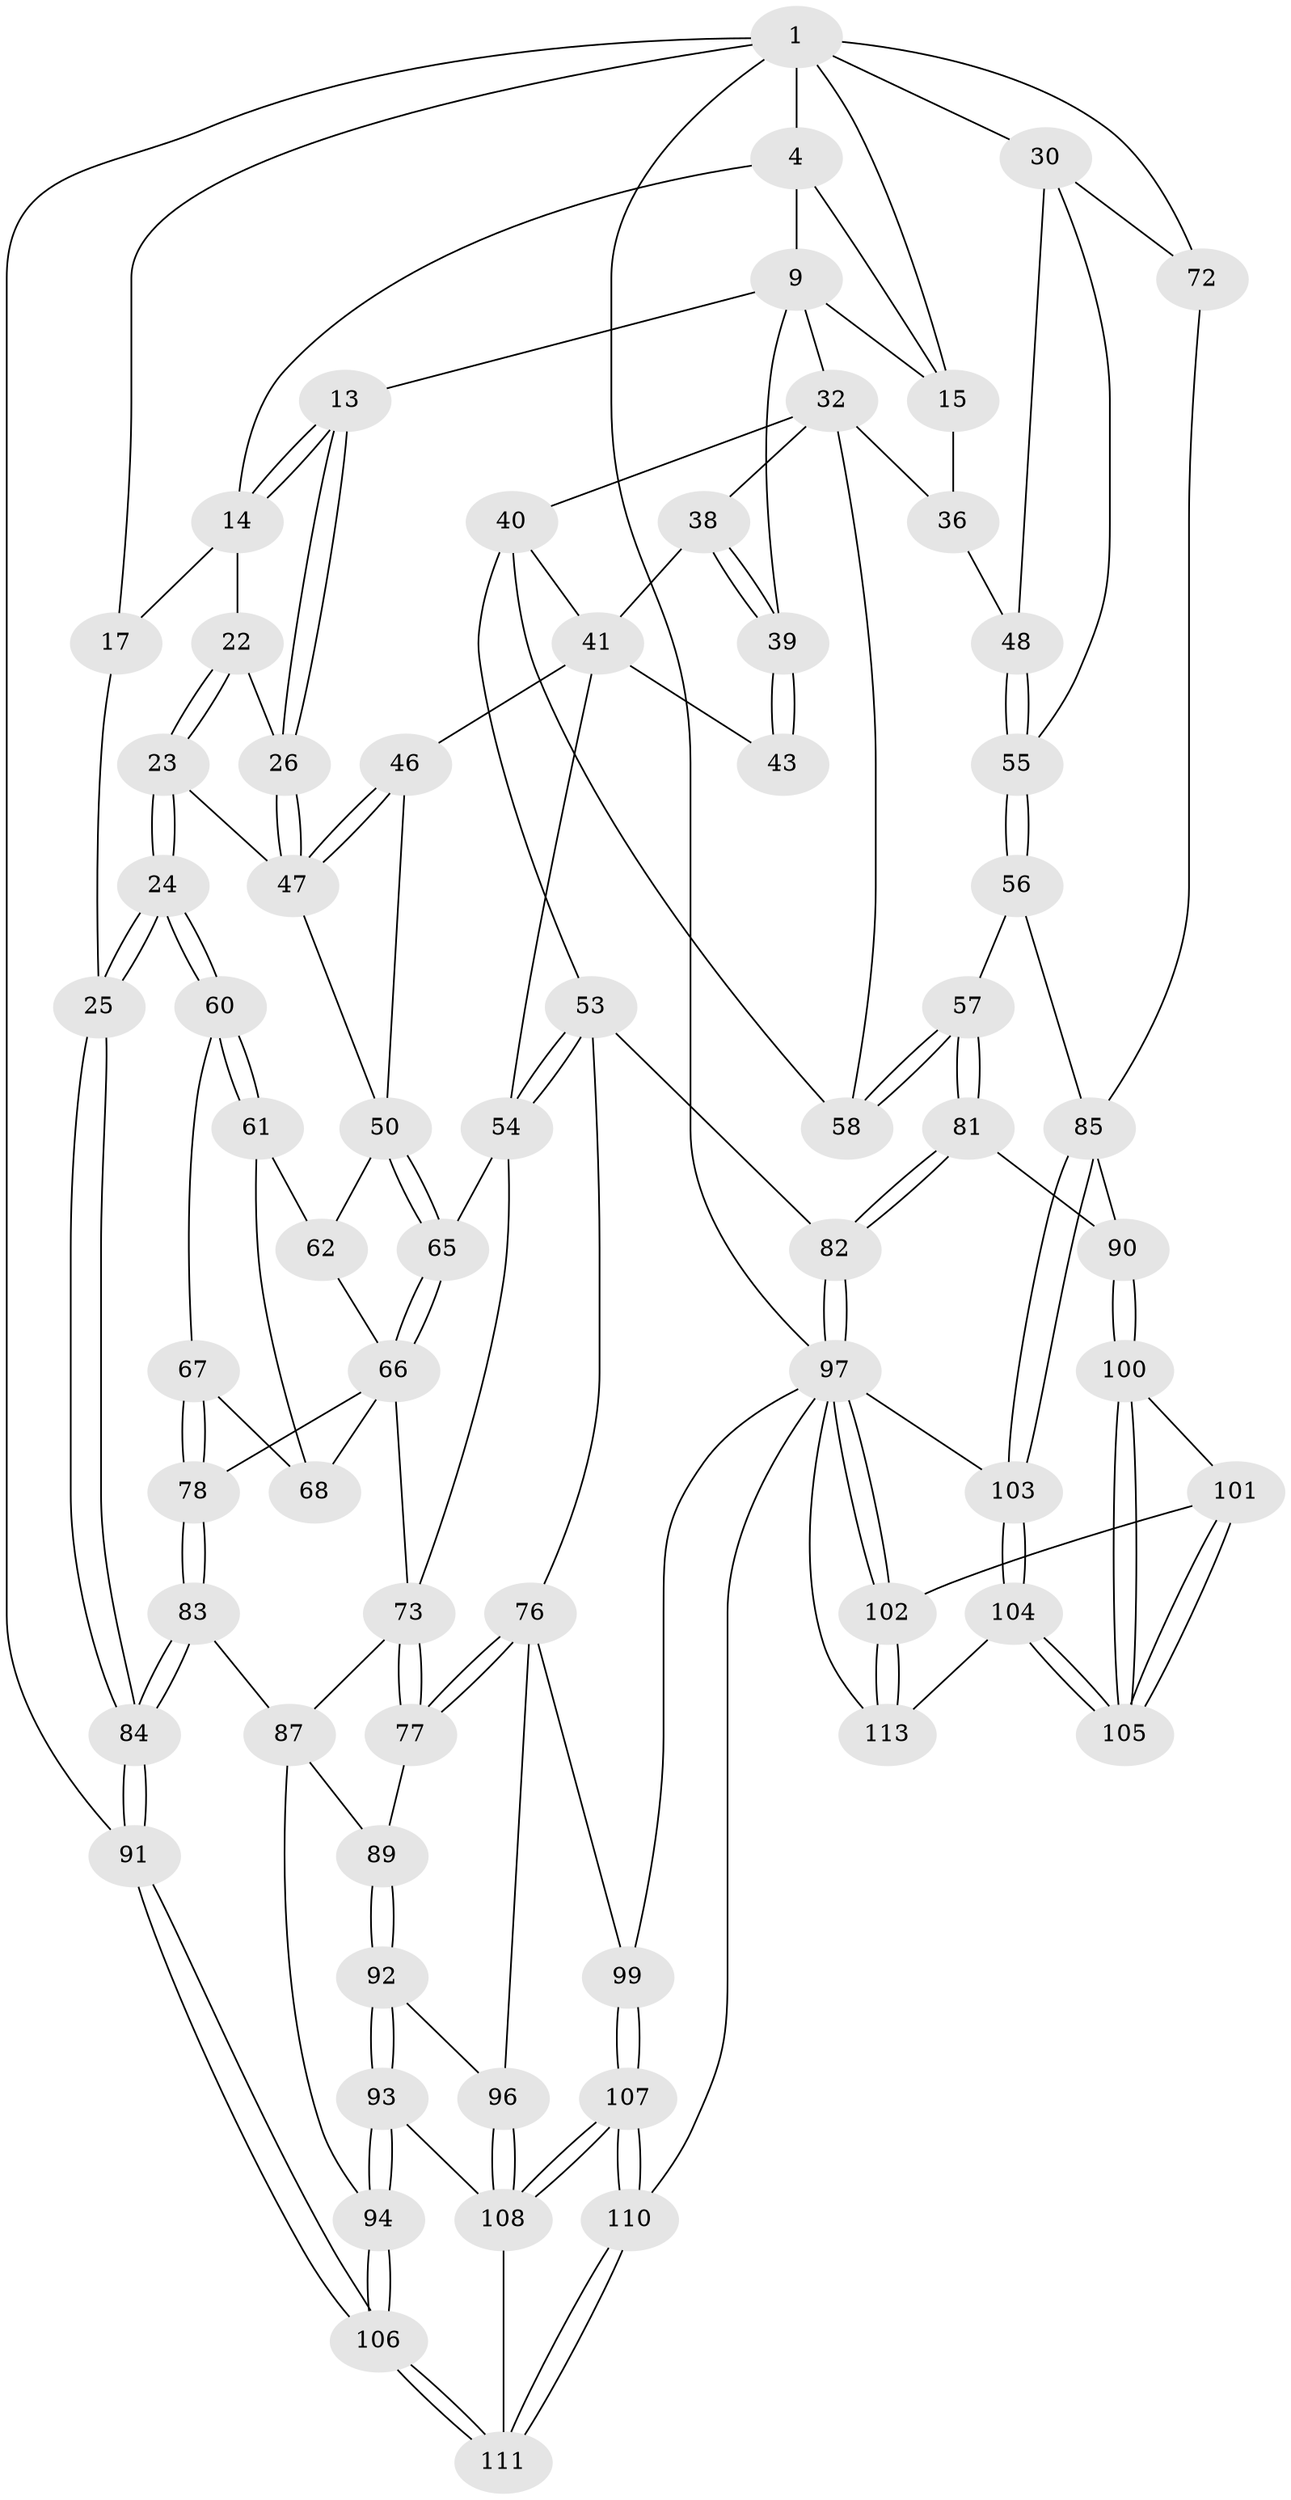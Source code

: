 // original degree distribution, {3: 0.017391304347826087, 6: 0.24347826086956523, 5: 0.46956521739130436, 4: 0.26956521739130435}
// Generated by graph-tools (version 1.1) at 2025/21/03/04/25 18:21:08]
// undirected, 69 vertices, 164 edges
graph export_dot {
graph [start="1"]
  node [color=gray90,style=filled];
  1 [pos="+1+0",super="+7+2+19"];
  4 [pos="+0.37234213234275376+0",super="+5"];
  9 [pos="+0.4368338376149032+0.09843537679624088",super="+16+10"];
  13 [pos="+0.31709632243923097+0.2978116213191551"];
  14 [pos="+0.3232547217355062+0.014296249754716387",super="+18"];
  15 [pos="+0.6992072134965389+0.20991011073167287",super="+28"];
  17 [pos="+0.16850068179572922+0.17350113488580296",super="+21"];
  22 [pos="+0.2031918500978143+0.2125812120286293"];
  23 [pos="+0+0.38702291864853733"];
  24 [pos="+0+0.4050107839121138"];
  25 [pos="+0+0.3972005341079864"];
  26 [pos="+0.30190348419823715+0.3019982058525072"];
  30 [pos="+1+0.4049890675957781",super="+59+31"];
  32 [pos="+0.6851837924729849+0.22251731407042236",super="+33"];
  36 [pos="+0.8591792298061786+0.39999438453915775"];
  38 [pos="+0.49446091252599017+0.38671284785902393"];
  39 [pos="+0.4079605620718974+0.3623665277338016"];
  40 [pos="+0.5515729634005513+0.43938083605709305",super="+52"];
  41 [pos="+0.5018173015927042+0.4412329904787487",super="+42+44"];
  43 [pos="+0.4152723951295207+0.39178149519965033"];
  46 [pos="+0.3099362530827045+0.47859876069045426"];
  47 [pos="+0.2527210149537368+0.3819655489177619",super="+49"];
  48 [pos="+0.8606668383798605+0.40174269131509227"];
  50 [pos="+0.2747605398563818+0.5291265949716548",super="+51"];
  53 [pos="+0.47676399214584153+0.5833686611072721",super="+75"];
  54 [pos="+0.4136898912050308+0.5273773609032938",super="+69"];
  55 [pos="+0.8454604336841185+0.5613741956706184"];
  56 [pos="+0.8367248858966625+0.5731886085710606"];
  57 [pos="+0.7123863319723174+0.5825525945127276"];
  58 [pos="+0.6651081316358294+0.515735185667648"];
  60 [pos="+0+0.43030060973513584"];
  61 [pos="+0.18889224897668547+0.5060911542620496",super="+64"];
  62 [pos="+0.19347913980762532+0.5057372289653674",super="+63"];
  65 [pos="+0.2666669741772365+0.5762747623896031"];
  66 [pos="+0.2236653005087106+0.6136042076027043",super="+70"];
  67 [pos="+0+0.484463757046251"];
  68 [pos="+0.12921452619853585+0.5545149473046755"];
  72 [pos="+1+0.6960600168323738",super="+80"];
  73 [pos="+0.34079160052628693+0.6498820067768238",super="+74"];
  76 [pos="+0.41611037541401924+0.7268054413015287",super="+95"];
  77 [pos="+0.38504929951008104+0.7260554218282744"];
  78 [pos="+0.11918266314730923+0.6727813922013759"];
  81 [pos="+0.6296839045949628+0.7421299291202567"];
  82 [pos="+0.5794676707630041+0.78067081369747"];
  83 [pos="+0.09838216452080122+0.7372005444370126"];
  84 [pos="+0+0.8049314565951947"];
  85 [pos="+0.9714632885354926+0.7681511066586055",super="+86"];
  87 [pos="+0.2595019981485693+0.7202765161714436",super="+88"];
  89 [pos="+0.37590155764089145+0.7300940513232151"];
  90 [pos="+0.8898918768724954+0.7743262084725488"];
  91 [pos="+0+1"];
  92 [pos="+0.29784757466466794+0.8563220437942113"];
  93 [pos="+0.22953838593308076+0.8805297941699696"];
  94 [pos="+0.19647217611593468+0.8809621589891817"];
  96 [pos="+0.35970217716578257+0.8822057181217143"];
  97 [pos="+0.5798209316648897+0.7881322581386727",super="+98"];
  99 [pos="+0.448954702122808+0.8845714033700054"];
  100 [pos="+0.8448381436320201+0.8499512929418809"];
  101 [pos="+0.6866027386423518+0.8814479569938597"];
  102 [pos="+0.6554228987523172+0.8774741564807547"];
  103 [pos="+0.8745122946547289+1"];
  104 [pos="+0.8470847167758521+1"];
  105 [pos="+0.837566099595386+0.9736378008635099"];
  106 [pos="+0+1"];
  107 [pos="+0.3898454499821479+0.9625133369320248"];
  108 [pos="+0.3658813867949781+0.9391058124352403",super="+109"];
  110 [pos="+0.44600810266768504+1"];
  111 [pos="+0.3598336472104802+1"];
  113 [pos="+0.6661011403353936+0.9553603430649449"];
  1 -- 4 [weight=2];
  1 -- 17 [weight=2];
  1 -- 91 [weight=2];
  1 -- 97;
  1 -- 72 [weight=2];
  1 -- 30 [weight=2];
  1 -- 15;
  4 -- 14;
  4 -- 9;
  4 -- 15;
  9 -- 32 [weight=3];
  9 -- 15;
  9 -- 39;
  9 -- 13;
  13 -- 14;
  13 -- 14;
  13 -- 26;
  13 -- 26;
  14 -- 17;
  14 -- 22;
  15 -- 36;
  17 -- 25;
  22 -- 23;
  22 -- 23;
  22 -- 26;
  23 -- 24;
  23 -- 24;
  23 -- 47;
  24 -- 25;
  24 -- 25;
  24 -- 60;
  24 -- 60;
  25 -- 84;
  25 -- 84;
  26 -- 47;
  26 -- 47;
  30 -- 72;
  30 -- 55;
  30 -- 48;
  32 -- 36;
  32 -- 38;
  32 -- 40;
  32 -- 58;
  36 -- 48;
  38 -- 39;
  38 -- 39;
  38 -- 41;
  39 -- 43;
  39 -- 43;
  40 -- 41;
  40 -- 58;
  40 -- 53;
  41 -- 43 [weight=2];
  41 -- 46;
  41 -- 54;
  46 -- 47;
  46 -- 47;
  46 -- 50;
  47 -- 50;
  48 -- 55;
  48 -- 55;
  50 -- 65;
  50 -- 65;
  50 -- 62;
  53 -- 54;
  53 -- 54;
  53 -- 82;
  53 -- 76;
  54 -- 73;
  54 -- 65;
  55 -- 56;
  55 -- 56;
  56 -- 57;
  56 -- 85;
  57 -- 58;
  57 -- 58;
  57 -- 81;
  57 -- 81;
  60 -- 61;
  60 -- 61;
  60 -- 67;
  61 -- 62 [weight=2];
  61 -- 68;
  62 -- 66;
  65 -- 66;
  65 -- 66;
  66 -- 73;
  66 -- 68;
  66 -- 78;
  67 -- 68;
  67 -- 78;
  67 -- 78;
  72 -- 85;
  73 -- 77;
  73 -- 77;
  73 -- 87;
  76 -- 77;
  76 -- 77;
  76 -- 96;
  76 -- 99;
  77 -- 89;
  78 -- 83;
  78 -- 83;
  81 -- 82;
  81 -- 82;
  81 -- 90;
  82 -- 97;
  82 -- 97;
  83 -- 84;
  83 -- 84;
  83 -- 87;
  84 -- 91;
  84 -- 91;
  85 -- 103;
  85 -- 103;
  85 -- 90;
  87 -- 89;
  87 -- 94;
  89 -- 92;
  89 -- 92;
  90 -- 100;
  90 -- 100;
  91 -- 106;
  91 -- 106;
  92 -- 93;
  92 -- 93;
  92 -- 96;
  93 -- 94;
  93 -- 94;
  93 -- 108;
  94 -- 106;
  94 -- 106;
  96 -- 108;
  96 -- 108;
  97 -- 102;
  97 -- 102;
  97 -- 113;
  97 -- 99;
  97 -- 103;
  97 -- 110;
  99 -- 107;
  99 -- 107;
  100 -- 101;
  100 -- 105;
  100 -- 105;
  101 -- 102;
  101 -- 105;
  101 -- 105;
  102 -- 113;
  102 -- 113;
  103 -- 104;
  103 -- 104;
  104 -- 105;
  104 -- 105;
  104 -- 113;
  106 -- 111;
  106 -- 111;
  107 -- 108;
  107 -- 108;
  107 -- 110;
  107 -- 110;
  108 -- 111;
  110 -- 111;
  110 -- 111;
}
